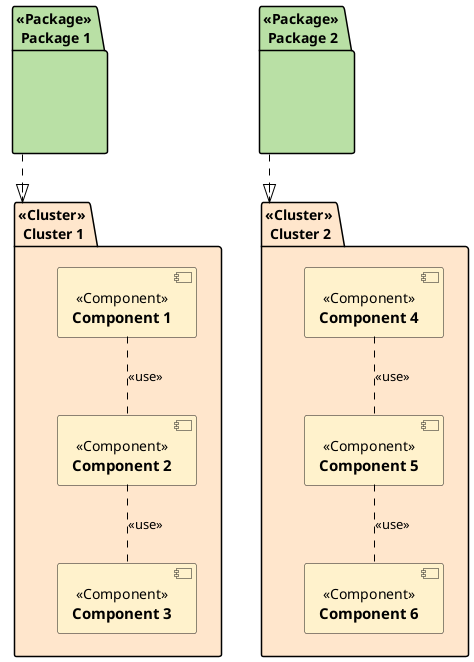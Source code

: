 @startuml cluster package
'left to right direction
skinparam component {
    backgroundColor<<Component>> #fff2cc
    FontStyle normal
}

folder "<<Cluster>> \nCluster 1" as f1 #ffe6cc {
        [===Component 1] <<Component>> as c1
        [===Component 2] <<Component>> as c2
        [===Component 3] <<Component>> as c3
}

folder "<<Cluster>> \nCluster 2" as f2 #ffe6cc {
        [===Component 4] <<Component>> as c4
        [===Component 5] <<Component>> as c5
        [===Component 6] <<Component>> as c6
}

package "<<Package>> \nPackage 1" as p1 #b9e0a5{
    label "\n" as la1
}

package "<<Package>> \nPackage 2" as p2 #b9e0a5{
    label "\n" as la2
}

c1 -- c2 #black;line.dashed;:<<use>>
c2 -- c3 #black;line.dashed;:<<use>>
c4 -- c5 #black;line.dashed;:<<use>>
c5 -- c6 #black;line.dashed;:<<use>>
p1 --|> f1  #black;line.dashed;
p2 --|> f2  #black;line.dashed;

@enduml
